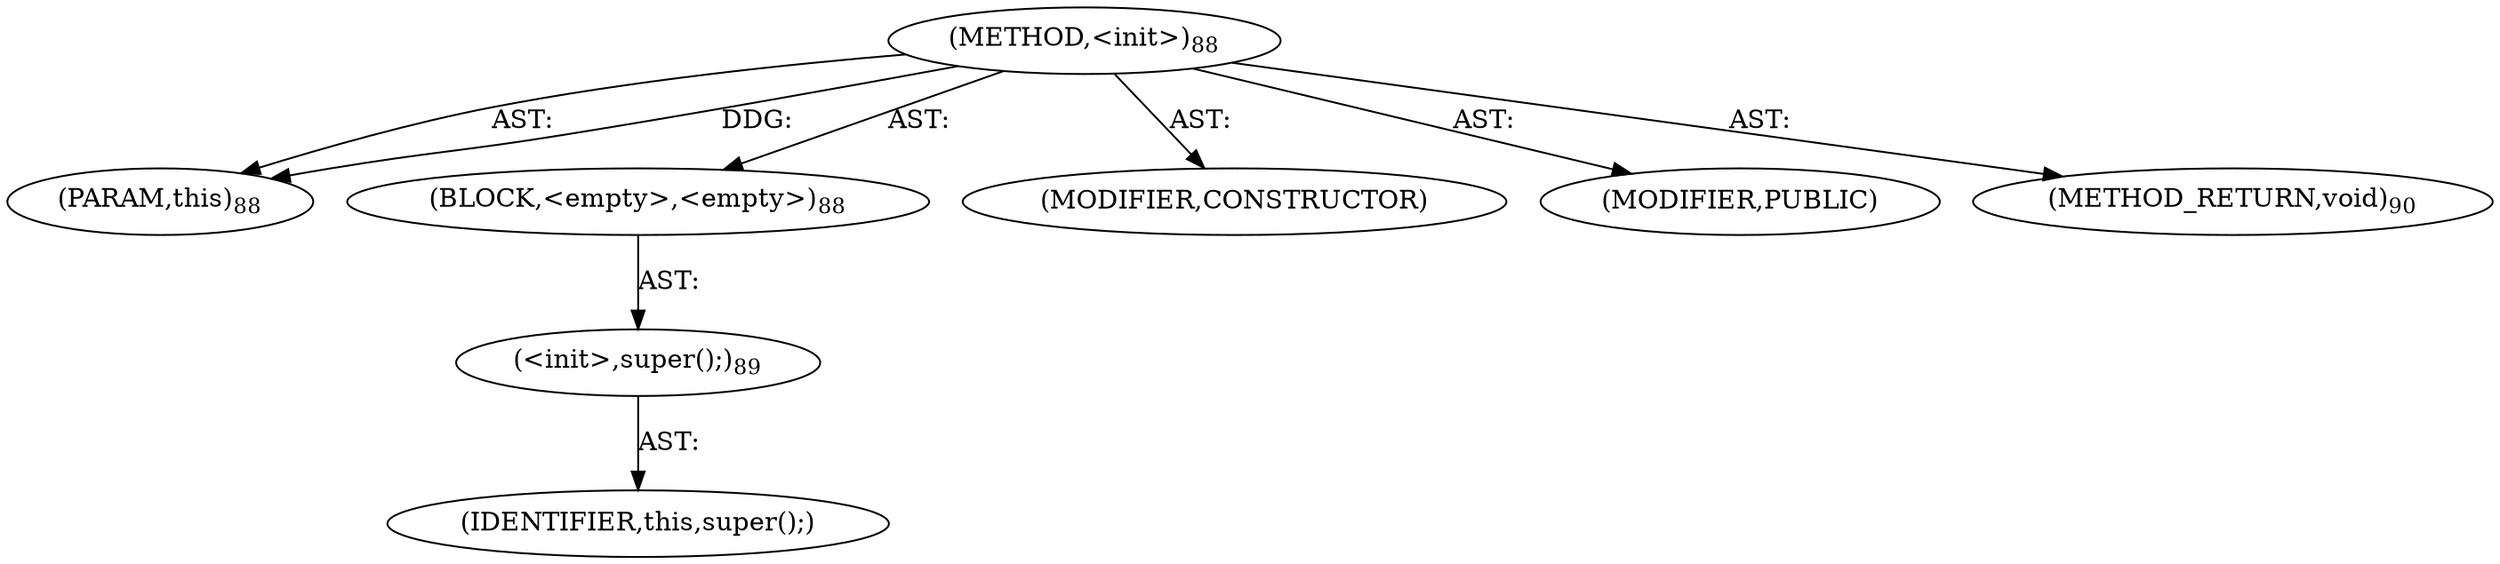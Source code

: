 digraph "&lt;init&gt;" {  
"111669149696" [label = <(METHOD,&lt;init&gt;)<SUB>88</SUB>> ]
"115964116998" [label = <(PARAM,this)<SUB>88</SUB>> ]
"25769803776" [label = <(BLOCK,&lt;empty&gt;,&lt;empty&gt;)<SUB>88</SUB>> ]
"30064771072" [label = <(&lt;init&gt;,super();)<SUB>89</SUB>> ]
"68719476742" [label = <(IDENTIFIER,this,super();)> ]
"133143986179" [label = <(MODIFIER,CONSTRUCTOR)> ]
"133143986180" [label = <(MODIFIER,PUBLIC)> ]
"128849018880" [label = <(METHOD_RETURN,void)<SUB>90</SUB>> ]
  "111669149696" -> "115964116998"  [ label = "AST: "] 
  "111669149696" -> "25769803776"  [ label = "AST: "] 
  "111669149696" -> "133143986179"  [ label = "AST: "] 
  "111669149696" -> "133143986180"  [ label = "AST: "] 
  "111669149696" -> "128849018880"  [ label = "AST: "] 
  "25769803776" -> "30064771072"  [ label = "AST: "] 
  "30064771072" -> "68719476742"  [ label = "AST: "] 
  "111669149696" -> "115964116998"  [ label = "DDG: "] 
}
